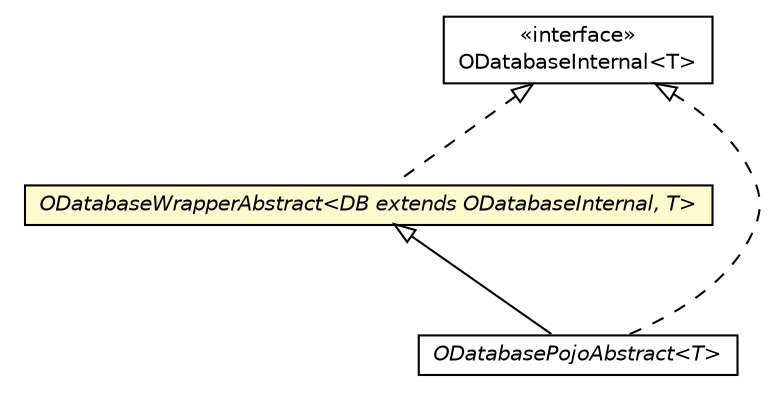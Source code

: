 #!/usr/local/bin/dot
#
# Class diagram 
# Generated by UMLGraph version R5_6-24-gf6e263 (http://www.umlgraph.org/)
#

digraph G {
	edge [fontname="Helvetica",fontsize=10,labelfontname="Helvetica",labelfontsize=10];
	node [fontname="Helvetica",fontsize=10,shape=plaintext];
	nodesep=0.25;
	ranksep=0.5;
	// com.orientechnologies.orient.core.db.ODatabaseWrapperAbstract<DB extends com.orientechnologies.orient.core.db.ODatabaseInternal, T>
	c1402442 [label=<<table title="com.orientechnologies.orient.core.db.ODatabaseWrapperAbstract" border="0" cellborder="1" cellspacing="0" cellpadding="2" port="p" bgcolor="lemonChiffon" href="./ODatabaseWrapperAbstract.html">
		<tr><td><table border="0" cellspacing="0" cellpadding="1">
<tr><td align="center" balign="center"><font face="Helvetica-Oblique"> ODatabaseWrapperAbstract&lt;DB extends ODatabaseInternal, T&gt; </font></td></tr>
		</table></td></tr>
		</table>>, URL="./ODatabaseWrapperAbstract.html", fontname="Helvetica", fontcolor="black", fontsize=10.0];
	// com.orientechnologies.orient.core.db.ODatabaseInternal<T>
	c1402445 [label=<<table title="com.orientechnologies.orient.core.db.ODatabaseInternal" border="0" cellborder="1" cellspacing="0" cellpadding="2" port="p" href="./ODatabaseInternal.html">
		<tr><td><table border="0" cellspacing="0" cellpadding="1">
<tr><td align="center" balign="center"> &#171;interface&#187; </td></tr>
<tr><td align="center" balign="center"> ODatabaseInternal&lt;T&gt; </td></tr>
		</table></td></tr>
		</table>>, URL="./ODatabaseInternal.html", fontname="Helvetica", fontcolor="black", fontsize=10.0];
	// com.orientechnologies.orient.object.db.ODatabasePojoAbstract<T>
	c1403686 [label=<<table title="com.orientechnologies.orient.object.db.ODatabasePojoAbstract" border="0" cellborder="1" cellspacing="0" cellpadding="2" port="p" href="../../object/db/ODatabasePojoAbstract.html">
		<tr><td><table border="0" cellspacing="0" cellpadding="1">
<tr><td align="center" balign="center"><font face="Helvetica-Oblique"> ODatabasePojoAbstract&lt;T&gt; </font></td></tr>
		</table></td></tr>
		</table>>, URL="../../object/db/ODatabasePojoAbstract.html", fontname="Helvetica", fontcolor="black", fontsize=10.0];
	//com.orientechnologies.orient.core.db.ODatabaseWrapperAbstract<DB extends com.orientechnologies.orient.core.db.ODatabaseInternal, T> implements com.orientechnologies.orient.core.db.ODatabaseInternal<T>
	c1402445:p -> c1402442:p [dir=back,arrowtail=empty,style=dashed];
	//com.orientechnologies.orient.object.db.ODatabasePojoAbstract<T> extends com.orientechnologies.orient.core.db.ODatabaseWrapperAbstract<com.orientechnologies.orient.core.db.document.ODatabaseDocumentTx, T>
	c1402442:p -> c1403686:p [dir=back,arrowtail=empty];
	//com.orientechnologies.orient.object.db.ODatabasePojoAbstract<T> implements com.orientechnologies.orient.core.db.ODatabaseInternal<T>
	c1402445:p -> c1403686:p [dir=back,arrowtail=empty,style=dashed];
}

